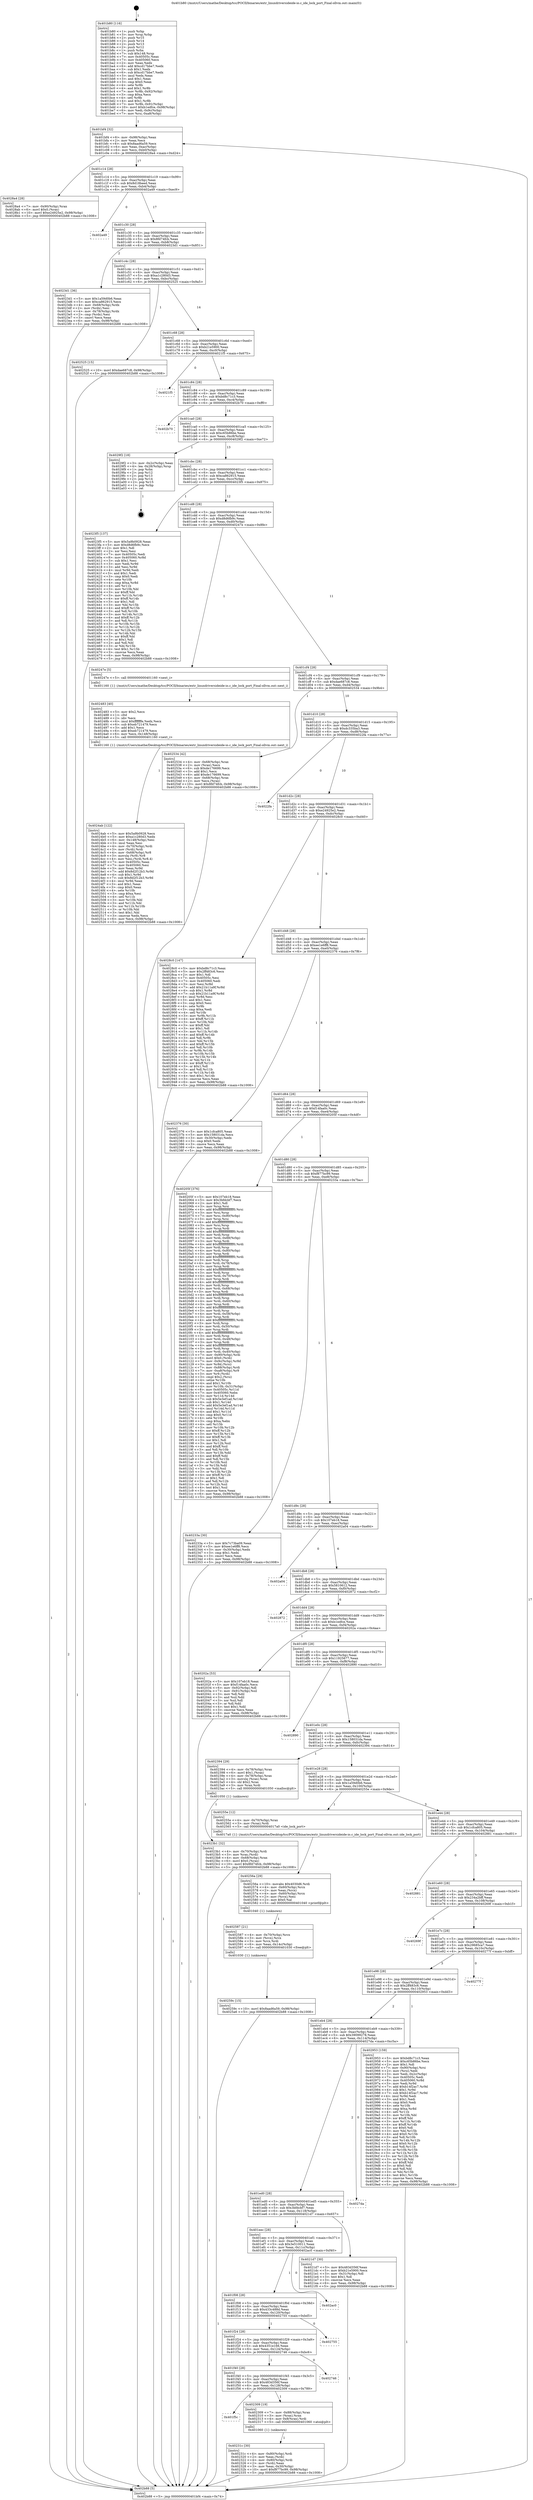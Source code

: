 digraph "0x401b80" {
  label = "0x401b80 (/mnt/c/Users/mathe/Desktop/tcc/POCII/binaries/extr_linuxdriversideide-io.c_ide_lock_port_Final-ollvm.out::main(0))"
  labelloc = "t"
  node[shape=record]

  Entry [label="",width=0.3,height=0.3,shape=circle,fillcolor=black,style=filled]
  "0x401bf4" [label="{
     0x401bf4 [32]\l
     | [instrs]\l
     &nbsp;&nbsp;0x401bf4 \<+6\>: mov -0x98(%rbp),%eax\l
     &nbsp;&nbsp;0x401bfa \<+2\>: mov %eax,%ecx\l
     &nbsp;&nbsp;0x401bfc \<+6\>: sub $0x8aad6a59,%ecx\l
     &nbsp;&nbsp;0x401c02 \<+6\>: mov %eax,-0xac(%rbp)\l
     &nbsp;&nbsp;0x401c08 \<+6\>: mov %ecx,-0xb0(%rbp)\l
     &nbsp;&nbsp;0x401c0e \<+6\>: je 00000000004028a4 \<main+0xd24\>\l
  }"]
  "0x4028a4" [label="{
     0x4028a4 [28]\l
     | [instrs]\l
     &nbsp;&nbsp;0x4028a4 \<+7\>: mov -0x90(%rbp),%rax\l
     &nbsp;&nbsp;0x4028ab \<+6\>: movl $0x0,(%rax)\l
     &nbsp;&nbsp;0x4028b1 \<+10\>: movl $0xe24925e2,-0x98(%rbp)\l
     &nbsp;&nbsp;0x4028bb \<+5\>: jmp 0000000000402b88 \<main+0x1008\>\l
  }"]
  "0x401c14" [label="{
     0x401c14 [28]\l
     | [instrs]\l
     &nbsp;&nbsp;0x401c14 \<+5\>: jmp 0000000000401c19 \<main+0x99\>\l
     &nbsp;&nbsp;0x401c19 \<+6\>: mov -0xac(%rbp),%eax\l
     &nbsp;&nbsp;0x401c1f \<+5\>: sub $0x8d18beed,%eax\l
     &nbsp;&nbsp;0x401c24 \<+6\>: mov %eax,-0xb4(%rbp)\l
     &nbsp;&nbsp;0x401c2a \<+6\>: je 0000000000402a49 \<main+0xec9\>\l
  }"]
  Exit [label="",width=0.3,height=0.3,shape=circle,fillcolor=black,style=filled,peripheries=2]
  "0x402a49" [label="{
     0x402a49\l
  }", style=dashed]
  "0x401c30" [label="{
     0x401c30 [28]\l
     | [instrs]\l
     &nbsp;&nbsp;0x401c30 \<+5\>: jmp 0000000000401c35 \<main+0xb5\>\l
     &nbsp;&nbsp;0x401c35 \<+6\>: mov -0xac(%rbp),%eax\l
     &nbsp;&nbsp;0x401c3b \<+5\>: sub $0x8fd74fcb,%eax\l
     &nbsp;&nbsp;0x401c40 \<+6\>: mov %eax,-0xb8(%rbp)\l
     &nbsp;&nbsp;0x401c46 \<+6\>: je 00000000004023d1 \<main+0x851\>\l
  }"]
  "0x40259c" [label="{
     0x40259c [15]\l
     | [instrs]\l
     &nbsp;&nbsp;0x40259c \<+10\>: movl $0x8aad6a59,-0x98(%rbp)\l
     &nbsp;&nbsp;0x4025a6 \<+5\>: jmp 0000000000402b88 \<main+0x1008\>\l
  }"]
  "0x4023d1" [label="{
     0x4023d1 [36]\l
     | [instrs]\l
     &nbsp;&nbsp;0x4023d1 \<+5\>: mov $0x1a59d0b6,%eax\l
     &nbsp;&nbsp;0x4023d6 \<+5\>: mov $0xca862915,%ecx\l
     &nbsp;&nbsp;0x4023db \<+4\>: mov -0x68(%rbp),%rdx\l
     &nbsp;&nbsp;0x4023df \<+2\>: mov (%rdx),%esi\l
     &nbsp;&nbsp;0x4023e1 \<+4\>: mov -0x78(%rbp),%rdx\l
     &nbsp;&nbsp;0x4023e5 \<+2\>: cmp (%rdx),%esi\l
     &nbsp;&nbsp;0x4023e7 \<+3\>: cmovl %ecx,%eax\l
     &nbsp;&nbsp;0x4023ea \<+6\>: mov %eax,-0x98(%rbp)\l
     &nbsp;&nbsp;0x4023f0 \<+5\>: jmp 0000000000402b88 \<main+0x1008\>\l
  }"]
  "0x401c4c" [label="{
     0x401c4c [28]\l
     | [instrs]\l
     &nbsp;&nbsp;0x401c4c \<+5\>: jmp 0000000000401c51 \<main+0xd1\>\l
     &nbsp;&nbsp;0x401c51 \<+6\>: mov -0xac(%rbp),%eax\l
     &nbsp;&nbsp;0x401c57 \<+5\>: sub $0xa1c280d3,%eax\l
     &nbsp;&nbsp;0x401c5c \<+6\>: mov %eax,-0xbc(%rbp)\l
     &nbsp;&nbsp;0x401c62 \<+6\>: je 0000000000402525 \<main+0x9a5\>\l
  }"]
  "0x402587" [label="{
     0x402587 [21]\l
     | [instrs]\l
     &nbsp;&nbsp;0x402587 \<+4\>: mov -0x70(%rbp),%rcx\l
     &nbsp;&nbsp;0x40258b \<+3\>: mov (%rcx),%rcx\l
     &nbsp;&nbsp;0x40258e \<+3\>: mov %rcx,%rdi\l
     &nbsp;&nbsp;0x402591 \<+6\>: mov %eax,-0x14c(%rbp)\l
     &nbsp;&nbsp;0x402597 \<+5\>: call 0000000000401030 \<free@plt\>\l
     | [calls]\l
     &nbsp;&nbsp;0x401030 \{1\} (unknown)\l
  }"]
  "0x402525" [label="{
     0x402525 [15]\l
     | [instrs]\l
     &nbsp;&nbsp;0x402525 \<+10\>: movl $0xdae687c8,-0x98(%rbp)\l
     &nbsp;&nbsp;0x40252f \<+5\>: jmp 0000000000402b88 \<main+0x1008\>\l
  }"]
  "0x401c68" [label="{
     0x401c68 [28]\l
     | [instrs]\l
     &nbsp;&nbsp;0x401c68 \<+5\>: jmp 0000000000401c6d \<main+0xed\>\l
     &nbsp;&nbsp;0x401c6d \<+6\>: mov -0xac(%rbp),%eax\l
     &nbsp;&nbsp;0x401c73 \<+5\>: sub $0xb21e5900,%eax\l
     &nbsp;&nbsp;0x401c78 \<+6\>: mov %eax,-0xc0(%rbp)\l
     &nbsp;&nbsp;0x401c7e \<+6\>: je 00000000004021f5 \<main+0x675\>\l
  }"]
  "0x40256a" [label="{
     0x40256a [29]\l
     | [instrs]\l
     &nbsp;&nbsp;0x40256a \<+10\>: movabs $0x4030d6,%rdi\l
     &nbsp;&nbsp;0x402574 \<+4\>: mov -0x60(%rbp),%rcx\l
     &nbsp;&nbsp;0x402578 \<+2\>: mov %eax,(%rcx)\l
     &nbsp;&nbsp;0x40257a \<+4\>: mov -0x60(%rbp),%rcx\l
     &nbsp;&nbsp;0x40257e \<+2\>: mov (%rcx),%esi\l
     &nbsp;&nbsp;0x402580 \<+2\>: mov $0x0,%al\l
     &nbsp;&nbsp;0x402582 \<+5\>: call 0000000000401040 \<printf@plt\>\l
     | [calls]\l
     &nbsp;&nbsp;0x401040 \{1\} (unknown)\l
  }"]
  "0x4021f5" [label="{
     0x4021f5\l
  }", style=dashed]
  "0x401c84" [label="{
     0x401c84 [28]\l
     | [instrs]\l
     &nbsp;&nbsp;0x401c84 \<+5\>: jmp 0000000000401c89 \<main+0x109\>\l
     &nbsp;&nbsp;0x401c89 \<+6\>: mov -0xac(%rbp),%eax\l
     &nbsp;&nbsp;0x401c8f \<+5\>: sub $0xbd8c71c3,%eax\l
     &nbsp;&nbsp;0x401c94 \<+6\>: mov %eax,-0xc4(%rbp)\l
     &nbsp;&nbsp;0x401c9a \<+6\>: je 0000000000402b70 \<main+0xff0\>\l
  }"]
  "0x4024ab" [label="{
     0x4024ab [122]\l
     | [instrs]\l
     &nbsp;&nbsp;0x4024ab \<+5\>: mov $0x5a9b0928,%ecx\l
     &nbsp;&nbsp;0x4024b0 \<+5\>: mov $0xa1c280d3,%edx\l
     &nbsp;&nbsp;0x4024b5 \<+6\>: mov -0x148(%rbp),%esi\l
     &nbsp;&nbsp;0x4024bb \<+3\>: imul %eax,%esi\l
     &nbsp;&nbsp;0x4024be \<+4\>: mov -0x70(%rbp),%rdi\l
     &nbsp;&nbsp;0x4024c2 \<+3\>: mov (%rdi),%rdi\l
     &nbsp;&nbsp;0x4024c5 \<+4\>: mov -0x68(%rbp),%r8\l
     &nbsp;&nbsp;0x4024c9 \<+3\>: movslq (%r8),%r8\l
     &nbsp;&nbsp;0x4024cc \<+4\>: mov %esi,(%rdi,%r8,4)\l
     &nbsp;&nbsp;0x4024d0 \<+7\>: mov 0x40505c,%eax\l
     &nbsp;&nbsp;0x4024d7 \<+7\>: mov 0x405060,%esi\l
     &nbsp;&nbsp;0x4024de \<+3\>: mov %eax,%r9d\l
     &nbsp;&nbsp;0x4024e1 \<+7\>: add $0x8d2f12b3,%r9d\l
     &nbsp;&nbsp;0x4024e8 \<+4\>: sub $0x1,%r9d\l
     &nbsp;&nbsp;0x4024ec \<+7\>: sub $0x8d2f12b3,%r9d\l
     &nbsp;&nbsp;0x4024f3 \<+4\>: imul %r9d,%eax\l
     &nbsp;&nbsp;0x4024f7 \<+3\>: and $0x1,%eax\l
     &nbsp;&nbsp;0x4024fa \<+3\>: cmp $0x0,%eax\l
     &nbsp;&nbsp;0x4024fd \<+4\>: sete %r10b\l
     &nbsp;&nbsp;0x402501 \<+3\>: cmp $0xa,%esi\l
     &nbsp;&nbsp;0x402504 \<+4\>: setl %r11b\l
     &nbsp;&nbsp;0x402508 \<+3\>: mov %r10b,%bl\l
     &nbsp;&nbsp;0x40250b \<+3\>: and %r11b,%bl\l
     &nbsp;&nbsp;0x40250e \<+3\>: xor %r11b,%r10b\l
     &nbsp;&nbsp;0x402511 \<+3\>: or %r10b,%bl\l
     &nbsp;&nbsp;0x402514 \<+3\>: test $0x1,%bl\l
     &nbsp;&nbsp;0x402517 \<+3\>: cmovne %edx,%ecx\l
     &nbsp;&nbsp;0x40251a \<+6\>: mov %ecx,-0x98(%rbp)\l
     &nbsp;&nbsp;0x402520 \<+5\>: jmp 0000000000402b88 \<main+0x1008\>\l
  }"]
  "0x402b70" [label="{
     0x402b70\l
  }", style=dashed]
  "0x401ca0" [label="{
     0x401ca0 [28]\l
     | [instrs]\l
     &nbsp;&nbsp;0x401ca0 \<+5\>: jmp 0000000000401ca5 \<main+0x125\>\l
     &nbsp;&nbsp;0x401ca5 \<+6\>: mov -0xac(%rbp),%eax\l
     &nbsp;&nbsp;0x401cab \<+5\>: sub $0xc65b86be,%eax\l
     &nbsp;&nbsp;0x401cb0 \<+6\>: mov %eax,-0xc8(%rbp)\l
     &nbsp;&nbsp;0x401cb6 \<+6\>: je 00000000004029f2 \<main+0xe72\>\l
  }"]
  "0x402483" [label="{
     0x402483 [40]\l
     | [instrs]\l
     &nbsp;&nbsp;0x402483 \<+5\>: mov $0x2,%ecx\l
     &nbsp;&nbsp;0x402488 \<+1\>: cltd\l
     &nbsp;&nbsp;0x402489 \<+2\>: idiv %ecx\l
     &nbsp;&nbsp;0x40248b \<+6\>: imul $0xfffffffe,%edx,%ecx\l
     &nbsp;&nbsp;0x402491 \<+6\>: sub $0xeb721479,%ecx\l
     &nbsp;&nbsp;0x402497 \<+3\>: add $0x1,%ecx\l
     &nbsp;&nbsp;0x40249a \<+6\>: add $0xeb721479,%ecx\l
     &nbsp;&nbsp;0x4024a0 \<+6\>: mov %ecx,-0x148(%rbp)\l
     &nbsp;&nbsp;0x4024a6 \<+5\>: call 0000000000401160 \<next_i\>\l
     | [calls]\l
     &nbsp;&nbsp;0x401160 \{1\} (/mnt/c/Users/mathe/Desktop/tcc/POCII/binaries/extr_linuxdriversideide-io.c_ide_lock_port_Final-ollvm.out::next_i)\l
  }"]
  "0x4029f2" [label="{
     0x4029f2 [18]\l
     | [instrs]\l
     &nbsp;&nbsp;0x4029f2 \<+3\>: mov -0x2c(%rbp),%eax\l
     &nbsp;&nbsp;0x4029f5 \<+4\>: lea -0x28(%rbp),%rsp\l
     &nbsp;&nbsp;0x4029f9 \<+1\>: pop %rbx\l
     &nbsp;&nbsp;0x4029fa \<+2\>: pop %r12\l
     &nbsp;&nbsp;0x4029fc \<+2\>: pop %r13\l
     &nbsp;&nbsp;0x4029fe \<+2\>: pop %r14\l
     &nbsp;&nbsp;0x402a00 \<+2\>: pop %r15\l
     &nbsp;&nbsp;0x402a02 \<+1\>: pop %rbp\l
     &nbsp;&nbsp;0x402a03 \<+1\>: ret\l
  }"]
  "0x401cbc" [label="{
     0x401cbc [28]\l
     | [instrs]\l
     &nbsp;&nbsp;0x401cbc \<+5\>: jmp 0000000000401cc1 \<main+0x141\>\l
     &nbsp;&nbsp;0x401cc1 \<+6\>: mov -0xac(%rbp),%eax\l
     &nbsp;&nbsp;0x401cc7 \<+5\>: sub $0xca862915,%eax\l
     &nbsp;&nbsp;0x401ccc \<+6\>: mov %eax,-0xcc(%rbp)\l
     &nbsp;&nbsp;0x401cd2 \<+6\>: je 00000000004023f5 \<main+0x875\>\l
  }"]
  "0x4023b1" [label="{
     0x4023b1 [32]\l
     | [instrs]\l
     &nbsp;&nbsp;0x4023b1 \<+4\>: mov -0x70(%rbp),%rdi\l
     &nbsp;&nbsp;0x4023b5 \<+3\>: mov %rax,(%rdi)\l
     &nbsp;&nbsp;0x4023b8 \<+4\>: mov -0x68(%rbp),%rax\l
     &nbsp;&nbsp;0x4023bc \<+6\>: movl $0x0,(%rax)\l
     &nbsp;&nbsp;0x4023c2 \<+10\>: movl $0x8fd74fcb,-0x98(%rbp)\l
     &nbsp;&nbsp;0x4023cc \<+5\>: jmp 0000000000402b88 \<main+0x1008\>\l
  }"]
  "0x4023f5" [label="{
     0x4023f5 [137]\l
     | [instrs]\l
     &nbsp;&nbsp;0x4023f5 \<+5\>: mov $0x5a9b0928,%eax\l
     &nbsp;&nbsp;0x4023fa \<+5\>: mov $0xd8d6fb9c,%ecx\l
     &nbsp;&nbsp;0x4023ff \<+2\>: mov $0x1,%dl\l
     &nbsp;&nbsp;0x402401 \<+2\>: xor %esi,%esi\l
     &nbsp;&nbsp;0x402403 \<+7\>: mov 0x40505c,%edi\l
     &nbsp;&nbsp;0x40240a \<+8\>: mov 0x405060,%r8d\l
     &nbsp;&nbsp;0x402412 \<+3\>: sub $0x1,%esi\l
     &nbsp;&nbsp;0x402415 \<+3\>: mov %edi,%r9d\l
     &nbsp;&nbsp;0x402418 \<+3\>: add %esi,%r9d\l
     &nbsp;&nbsp;0x40241b \<+4\>: imul %r9d,%edi\l
     &nbsp;&nbsp;0x40241f \<+3\>: and $0x1,%edi\l
     &nbsp;&nbsp;0x402422 \<+3\>: cmp $0x0,%edi\l
     &nbsp;&nbsp;0x402425 \<+4\>: sete %r10b\l
     &nbsp;&nbsp;0x402429 \<+4\>: cmp $0xa,%r8d\l
     &nbsp;&nbsp;0x40242d \<+4\>: setl %r11b\l
     &nbsp;&nbsp;0x402431 \<+3\>: mov %r10b,%bl\l
     &nbsp;&nbsp;0x402434 \<+3\>: xor $0xff,%bl\l
     &nbsp;&nbsp;0x402437 \<+3\>: mov %r11b,%r14b\l
     &nbsp;&nbsp;0x40243a \<+4\>: xor $0xff,%r14b\l
     &nbsp;&nbsp;0x40243e \<+3\>: xor $0x1,%dl\l
     &nbsp;&nbsp;0x402441 \<+3\>: mov %bl,%r15b\l
     &nbsp;&nbsp;0x402444 \<+4\>: and $0xff,%r15b\l
     &nbsp;&nbsp;0x402448 \<+3\>: and %dl,%r10b\l
     &nbsp;&nbsp;0x40244b \<+3\>: mov %r14b,%r12b\l
     &nbsp;&nbsp;0x40244e \<+4\>: and $0xff,%r12b\l
     &nbsp;&nbsp;0x402452 \<+3\>: and %dl,%r11b\l
     &nbsp;&nbsp;0x402455 \<+3\>: or %r10b,%r15b\l
     &nbsp;&nbsp;0x402458 \<+3\>: or %r11b,%r12b\l
     &nbsp;&nbsp;0x40245b \<+3\>: xor %r12b,%r15b\l
     &nbsp;&nbsp;0x40245e \<+3\>: or %r14b,%bl\l
     &nbsp;&nbsp;0x402461 \<+3\>: xor $0xff,%bl\l
     &nbsp;&nbsp;0x402464 \<+3\>: or $0x1,%dl\l
     &nbsp;&nbsp;0x402467 \<+2\>: and %dl,%bl\l
     &nbsp;&nbsp;0x402469 \<+3\>: or %bl,%r15b\l
     &nbsp;&nbsp;0x40246c \<+4\>: test $0x1,%r15b\l
     &nbsp;&nbsp;0x402470 \<+3\>: cmovne %ecx,%eax\l
     &nbsp;&nbsp;0x402473 \<+6\>: mov %eax,-0x98(%rbp)\l
     &nbsp;&nbsp;0x402479 \<+5\>: jmp 0000000000402b88 \<main+0x1008\>\l
  }"]
  "0x401cd8" [label="{
     0x401cd8 [28]\l
     | [instrs]\l
     &nbsp;&nbsp;0x401cd8 \<+5\>: jmp 0000000000401cdd \<main+0x15d\>\l
     &nbsp;&nbsp;0x401cdd \<+6\>: mov -0xac(%rbp),%eax\l
     &nbsp;&nbsp;0x401ce3 \<+5\>: sub $0xd8d6fb9c,%eax\l
     &nbsp;&nbsp;0x401ce8 \<+6\>: mov %eax,-0xd0(%rbp)\l
     &nbsp;&nbsp;0x401cee \<+6\>: je 000000000040247e \<main+0x8fe\>\l
  }"]
  "0x40231c" [label="{
     0x40231c [30]\l
     | [instrs]\l
     &nbsp;&nbsp;0x40231c \<+4\>: mov -0x80(%rbp),%rdi\l
     &nbsp;&nbsp;0x402320 \<+2\>: mov %eax,(%rdi)\l
     &nbsp;&nbsp;0x402322 \<+4\>: mov -0x80(%rbp),%rdi\l
     &nbsp;&nbsp;0x402326 \<+2\>: mov (%rdi),%eax\l
     &nbsp;&nbsp;0x402328 \<+3\>: mov %eax,-0x30(%rbp)\l
     &nbsp;&nbsp;0x40232b \<+10\>: movl $0xf877bc99,-0x98(%rbp)\l
     &nbsp;&nbsp;0x402335 \<+5\>: jmp 0000000000402b88 \<main+0x1008\>\l
  }"]
  "0x40247e" [label="{
     0x40247e [5]\l
     | [instrs]\l
     &nbsp;&nbsp;0x40247e \<+5\>: call 0000000000401160 \<next_i\>\l
     | [calls]\l
     &nbsp;&nbsp;0x401160 \{1\} (/mnt/c/Users/mathe/Desktop/tcc/POCII/binaries/extr_linuxdriversideide-io.c_ide_lock_port_Final-ollvm.out::next_i)\l
  }"]
  "0x401cf4" [label="{
     0x401cf4 [28]\l
     | [instrs]\l
     &nbsp;&nbsp;0x401cf4 \<+5\>: jmp 0000000000401cf9 \<main+0x179\>\l
     &nbsp;&nbsp;0x401cf9 \<+6\>: mov -0xac(%rbp),%eax\l
     &nbsp;&nbsp;0x401cff \<+5\>: sub $0xdae687c8,%eax\l
     &nbsp;&nbsp;0x401d04 \<+6\>: mov %eax,-0xd4(%rbp)\l
     &nbsp;&nbsp;0x401d0a \<+6\>: je 0000000000402534 \<main+0x9b4\>\l
  }"]
  "0x401f5c" [label="{
     0x401f5c\l
  }", style=dashed]
  "0x402534" [label="{
     0x402534 [42]\l
     | [instrs]\l
     &nbsp;&nbsp;0x402534 \<+4\>: mov -0x68(%rbp),%rax\l
     &nbsp;&nbsp;0x402538 \<+2\>: mov (%rax),%ecx\l
     &nbsp;&nbsp;0x40253a \<+6\>: sub $0xde176699,%ecx\l
     &nbsp;&nbsp;0x402540 \<+3\>: add $0x1,%ecx\l
     &nbsp;&nbsp;0x402543 \<+6\>: add $0xde176699,%ecx\l
     &nbsp;&nbsp;0x402549 \<+4\>: mov -0x68(%rbp),%rax\l
     &nbsp;&nbsp;0x40254d \<+2\>: mov %ecx,(%rax)\l
     &nbsp;&nbsp;0x40254f \<+10\>: movl $0x8fd74fcb,-0x98(%rbp)\l
     &nbsp;&nbsp;0x402559 \<+5\>: jmp 0000000000402b88 \<main+0x1008\>\l
  }"]
  "0x401d10" [label="{
     0x401d10 [28]\l
     | [instrs]\l
     &nbsp;&nbsp;0x401d10 \<+5\>: jmp 0000000000401d15 \<main+0x195\>\l
     &nbsp;&nbsp;0x401d15 \<+6\>: mov -0xac(%rbp),%eax\l
     &nbsp;&nbsp;0x401d1b \<+5\>: sub $0xdc335ba3,%eax\l
     &nbsp;&nbsp;0x401d20 \<+6\>: mov %eax,-0xd8(%rbp)\l
     &nbsp;&nbsp;0x401d26 \<+6\>: je 00000000004022fa \<main+0x77a\>\l
  }"]
  "0x402309" [label="{
     0x402309 [19]\l
     | [instrs]\l
     &nbsp;&nbsp;0x402309 \<+7\>: mov -0x88(%rbp),%rax\l
     &nbsp;&nbsp;0x402310 \<+3\>: mov (%rax),%rax\l
     &nbsp;&nbsp;0x402313 \<+4\>: mov 0x8(%rax),%rdi\l
     &nbsp;&nbsp;0x402317 \<+5\>: call 0000000000401060 \<atoi@plt\>\l
     | [calls]\l
     &nbsp;&nbsp;0x401060 \{1\} (unknown)\l
  }"]
  "0x4022fa" [label="{
     0x4022fa\l
  }", style=dashed]
  "0x401d2c" [label="{
     0x401d2c [28]\l
     | [instrs]\l
     &nbsp;&nbsp;0x401d2c \<+5\>: jmp 0000000000401d31 \<main+0x1b1\>\l
     &nbsp;&nbsp;0x401d31 \<+6\>: mov -0xac(%rbp),%eax\l
     &nbsp;&nbsp;0x401d37 \<+5\>: sub $0xe24925e2,%eax\l
     &nbsp;&nbsp;0x401d3c \<+6\>: mov %eax,-0xdc(%rbp)\l
     &nbsp;&nbsp;0x401d42 \<+6\>: je 00000000004028c0 \<main+0xd40\>\l
  }"]
  "0x401f40" [label="{
     0x401f40 [28]\l
     | [instrs]\l
     &nbsp;&nbsp;0x401f40 \<+5\>: jmp 0000000000401f45 \<main+0x3c5\>\l
     &nbsp;&nbsp;0x401f45 \<+6\>: mov -0xac(%rbp),%eax\l
     &nbsp;&nbsp;0x401f4b \<+5\>: sub $0x483d356f,%eax\l
     &nbsp;&nbsp;0x401f50 \<+6\>: mov %eax,-0x128(%rbp)\l
     &nbsp;&nbsp;0x401f56 \<+6\>: je 0000000000402309 \<main+0x789\>\l
  }"]
  "0x4028c0" [label="{
     0x4028c0 [147]\l
     | [instrs]\l
     &nbsp;&nbsp;0x4028c0 \<+5\>: mov $0xbd8c71c3,%eax\l
     &nbsp;&nbsp;0x4028c5 \<+5\>: mov $0x2ff483c6,%ecx\l
     &nbsp;&nbsp;0x4028ca \<+2\>: mov $0x1,%dl\l
     &nbsp;&nbsp;0x4028cc \<+7\>: mov 0x40505c,%esi\l
     &nbsp;&nbsp;0x4028d3 \<+7\>: mov 0x405060,%edi\l
     &nbsp;&nbsp;0x4028da \<+3\>: mov %esi,%r8d\l
     &nbsp;&nbsp;0x4028dd \<+7\>: add $0x21b11a9f,%r8d\l
     &nbsp;&nbsp;0x4028e4 \<+4\>: sub $0x1,%r8d\l
     &nbsp;&nbsp;0x4028e8 \<+7\>: sub $0x21b11a9f,%r8d\l
     &nbsp;&nbsp;0x4028ef \<+4\>: imul %r8d,%esi\l
     &nbsp;&nbsp;0x4028f3 \<+3\>: and $0x1,%esi\l
     &nbsp;&nbsp;0x4028f6 \<+3\>: cmp $0x0,%esi\l
     &nbsp;&nbsp;0x4028f9 \<+4\>: sete %r9b\l
     &nbsp;&nbsp;0x4028fd \<+3\>: cmp $0xa,%edi\l
     &nbsp;&nbsp;0x402900 \<+4\>: setl %r10b\l
     &nbsp;&nbsp;0x402904 \<+3\>: mov %r9b,%r11b\l
     &nbsp;&nbsp;0x402907 \<+4\>: xor $0xff,%r11b\l
     &nbsp;&nbsp;0x40290b \<+3\>: mov %r10b,%bl\l
     &nbsp;&nbsp;0x40290e \<+3\>: xor $0xff,%bl\l
     &nbsp;&nbsp;0x402911 \<+3\>: xor $0x1,%dl\l
     &nbsp;&nbsp;0x402914 \<+3\>: mov %r11b,%r14b\l
     &nbsp;&nbsp;0x402917 \<+4\>: and $0xff,%r14b\l
     &nbsp;&nbsp;0x40291b \<+3\>: and %dl,%r9b\l
     &nbsp;&nbsp;0x40291e \<+3\>: mov %bl,%r15b\l
     &nbsp;&nbsp;0x402921 \<+4\>: and $0xff,%r15b\l
     &nbsp;&nbsp;0x402925 \<+3\>: and %dl,%r10b\l
     &nbsp;&nbsp;0x402928 \<+3\>: or %r9b,%r14b\l
     &nbsp;&nbsp;0x40292b \<+3\>: or %r10b,%r15b\l
     &nbsp;&nbsp;0x40292e \<+3\>: xor %r15b,%r14b\l
     &nbsp;&nbsp;0x402931 \<+3\>: or %bl,%r11b\l
     &nbsp;&nbsp;0x402934 \<+4\>: xor $0xff,%r11b\l
     &nbsp;&nbsp;0x402938 \<+3\>: or $0x1,%dl\l
     &nbsp;&nbsp;0x40293b \<+3\>: and %dl,%r11b\l
     &nbsp;&nbsp;0x40293e \<+3\>: or %r11b,%r14b\l
     &nbsp;&nbsp;0x402941 \<+4\>: test $0x1,%r14b\l
     &nbsp;&nbsp;0x402945 \<+3\>: cmovne %ecx,%eax\l
     &nbsp;&nbsp;0x402948 \<+6\>: mov %eax,-0x98(%rbp)\l
     &nbsp;&nbsp;0x40294e \<+5\>: jmp 0000000000402b88 \<main+0x1008\>\l
  }"]
  "0x401d48" [label="{
     0x401d48 [28]\l
     | [instrs]\l
     &nbsp;&nbsp;0x401d48 \<+5\>: jmp 0000000000401d4d \<main+0x1cd\>\l
     &nbsp;&nbsp;0x401d4d \<+6\>: mov -0xac(%rbp),%eax\l
     &nbsp;&nbsp;0x401d53 \<+5\>: sub $0xee1e6ff8,%eax\l
     &nbsp;&nbsp;0x401d58 \<+6\>: mov %eax,-0xe0(%rbp)\l
     &nbsp;&nbsp;0x401d5e \<+6\>: je 0000000000402376 \<main+0x7f6\>\l
  }"]
  "0x402746" [label="{
     0x402746\l
  }", style=dashed]
  "0x402376" [label="{
     0x402376 [30]\l
     | [instrs]\l
     &nbsp;&nbsp;0x402376 \<+5\>: mov $0x1cfca805,%eax\l
     &nbsp;&nbsp;0x40237b \<+5\>: mov $0x158031da,%ecx\l
     &nbsp;&nbsp;0x402380 \<+3\>: mov -0x30(%rbp),%edx\l
     &nbsp;&nbsp;0x402383 \<+3\>: cmp $0x0,%edx\l
     &nbsp;&nbsp;0x402386 \<+3\>: cmove %ecx,%eax\l
     &nbsp;&nbsp;0x402389 \<+6\>: mov %eax,-0x98(%rbp)\l
     &nbsp;&nbsp;0x40238f \<+5\>: jmp 0000000000402b88 \<main+0x1008\>\l
  }"]
  "0x401d64" [label="{
     0x401d64 [28]\l
     | [instrs]\l
     &nbsp;&nbsp;0x401d64 \<+5\>: jmp 0000000000401d69 \<main+0x1e9\>\l
     &nbsp;&nbsp;0x401d69 \<+6\>: mov -0xac(%rbp),%eax\l
     &nbsp;&nbsp;0x401d6f \<+5\>: sub $0xf14faa0c,%eax\l
     &nbsp;&nbsp;0x401d74 \<+6\>: mov %eax,-0xe4(%rbp)\l
     &nbsp;&nbsp;0x401d7a \<+6\>: je 000000000040205f \<main+0x4df\>\l
  }"]
  "0x401f24" [label="{
     0x401f24 [28]\l
     | [instrs]\l
     &nbsp;&nbsp;0x401f24 \<+5\>: jmp 0000000000401f29 \<main+0x3a9\>\l
     &nbsp;&nbsp;0x401f29 \<+6\>: mov -0xac(%rbp),%eax\l
     &nbsp;&nbsp;0x401f2f \<+5\>: sub $0x4351e166,%eax\l
     &nbsp;&nbsp;0x401f34 \<+6\>: mov %eax,-0x124(%rbp)\l
     &nbsp;&nbsp;0x401f3a \<+6\>: je 0000000000402746 \<main+0xbc6\>\l
  }"]
  "0x40205f" [label="{
     0x40205f [376]\l
     | [instrs]\l
     &nbsp;&nbsp;0x40205f \<+5\>: mov $0x107eb18,%eax\l
     &nbsp;&nbsp;0x402064 \<+5\>: mov $0x3bfdcbf7,%ecx\l
     &nbsp;&nbsp;0x402069 \<+2\>: mov $0x1,%dl\l
     &nbsp;&nbsp;0x40206b \<+3\>: mov %rsp,%rsi\l
     &nbsp;&nbsp;0x40206e \<+4\>: add $0xfffffffffffffff0,%rsi\l
     &nbsp;&nbsp;0x402072 \<+3\>: mov %rsi,%rsp\l
     &nbsp;&nbsp;0x402075 \<+7\>: mov %rsi,-0x90(%rbp)\l
     &nbsp;&nbsp;0x40207c \<+3\>: mov %rsp,%rsi\l
     &nbsp;&nbsp;0x40207f \<+4\>: add $0xfffffffffffffff0,%rsi\l
     &nbsp;&nbsp;0x402083 \<+3\>: mov %rsi,%rsp\l
     &nbsp;&nbsp;0x402086 \<+3\>: mov %rsp,%rdi\l
     &nbsp;&nbsp;0x402089 \<+4\>: add $0xfffffffffffffff0,%rdi\l
     &nbsp;&nbsp;0x40208d \<+3\>: mov %rdi,%rsp\l
     &nbsp;&nbsp;0x402090 \<+7\>: mov %rdi,-0x88(%rbp)\l
     &nbsp;&nbsp;0x402097 \<+3\>: mov %rsp,%rdi\l
     &nbsp;&nbsp;0x40209a \<+4\>: add $0xfffffffffffffff0,%rdi\l
     &nbsp;&nbsp;0x40209e \<+3\>: mov %rdi,%rsp\l
     &nbsp;&nbsp;0x4020a1 \<+4\>: mov %rdi,-0x80(%rbp)\l
     &nbsp;&nbsp;0x4020a5 \<+3\>: mov %rsp,%rdi\l
     &nbsp;&nbsp;0x4020a8 \<+4\>: add $0xfffffffffffffff0,%rdi\l
     &nbsp;&nbsp;0x4020ac \<+3\>: mov %rdi,%rsp\l
     &nbsp;&nbsp;0x4020af \<+4\>: mov %rdi,-0x78(%rbp)\l
     &nbsp;&nbsp;0x4020b3 \<+3\>: mov %rsp,%rdi\l
     &nbsp;&nbsp;0x4020b6 \<+4\>: add $0xfffffffffffffff0,%rdi\l
     &nbsp;&nbsp;0x4020ba \<+3\>: mov %rdi,%rsp\l
     &nbsp;&nbsp;0x4020bd \<+4\>: mov %rdi,-0x70(%rbp)\l
     &nbsp;&nbsp;0x4020c1 \<+3\>: mov %rsp,%rdi\l
     &nbsp;&nbsp;0x4020c4 \<+4\>: add $0xfffffffffffffff0,%rdi\l
     &nbsp;&nbsp;0x4020c8 \<+3\>: mov %rdi,%rsp\l
     &nbsp;&nbsp;0x4020cb \<+4\>: mov %rdi,-0x68(%rbp)\l
     &nbsp;&nbsp;0x4020cf \<+3\>: mov %rsp,%rdi\l
     &nbsp;&nbsp;0x4020d2 \<+4\>: add $0xfffffffffffffff0,%rdi\l
     &nbsp;&nbsp;0x4020d6 \<+3\>: mov %rdi,%rsp\l
     &nbsp;&nbsp;0x4020d9 \<+4\>: mov %rdi,-0x60(%rbp)\l
     &nbsp;&nbsp;0x4020dd \<+3\>: mov %rsp,%rdi\l
     &nbsp;&nbsp;0x4020e0 \<+4\>: add $0xfffffffffffffff0,%rdi\l
     &nbsp;&nbsp;0x4020e4 \<+3\>: mov %rdi,%rsp\l
     &nbsp;&nbsp;0x4020e7 \<+4\>: mov %rdi,-0x58(%rbp)\l
     &nbsp;&nbsp;0x4020eb \<+3\>: mov %rsp,%rdi\l
     &nbsp;&nbsp;0x4020ee \<+4\>: add $0xfffffffffffffff0,%rdi\l
     &nbsp;&nbsp;0x4020f2 \<+3\>: mov %rdi,%rsp\l
     &nbsp;&nbsp;0x4020f5 \<+4\>: mov %rdi,-0x50(%rbp)\l
     &nbsp;&nbsp;0x4020f9 \<+3\>: mov %rsp,%rdi\l
     &nbsp;&nbsp;0x4020fc \<+4\>: add $0xfffffffffffffff0,%rdi\l
     &nbsp;&nbsp;0x402100 \<+3\>: mov %rdi,%rsp\l
     &nbsp;&nbsp;0x402103 \<+4\>: mov %rdi,-0x48(%rbp)\l
     &nbsp;&nbsp;0x402107 \<+3\>: mov %rsp,%rdi\l
     &nbsp;&nbsp;0x40210a \<+4\>: add $0xfffffffffffffff0,%rdi\l
     &nbsp;&nbsp;0x40210e \<+3\>: mov %rdi,%rsp\l
     &nbsp;&nbsp;0x402111 \<+4\>: mov %rdi,-0x40(%rbp)\l
     &nbsp;&nbsp;0x402115 \<+7\>: mov -0x90(%rbp),%rdi\l
     &nbsp;&nbsp;0x40211c \<+6\>: movl $0x0,(%rdi)\l
     &nbsp;&nbsp;0x402122 \<+7\>: mov -0x9c(%rbp),%r8d\l
     &nbsp;&nbsp;0x402129 \<+3\>: mov %r8d,(%rsi)\l
     &nbsp;&nbsp;0x40212c \<+7\>: mov -0x88(%rbp),%rdi\l
     &nbsp;&nbsp;0x402133 \<+7\>: mov -0xa8(%rbp),%r9\l
     &nbsp;&nbsp;0x40213a \<+3\>: mov %r9,(%rdi)\l
     &nbsp;&nbsp;0x40213d \<+3\>: cmpl $0x2,(%rsi)\l
     &nbsp;&nbsp;0x402140 \<+4\>: setne %r10b\l
     &nbsp;&nbsp;0x402144 \<+4\>: and $0x1,%r10b\l
     &nbsp;&nbsp;0x402148 \<+4\>: mov %r10b,-0x31(%rbp)\l
     &nbsp;&nbsp;0x40214c \<+8\>: mov 0x40505c,%r11d\l
     &nbsp;&nbsp;0x402154 \<+7\>: mov 0x405060,%ebx\l
     &nbsp;&nbsp;0x40215b \<+3\>: mov %r11d,%r14d\l
     &nbsp;&nbsp;0x40215e \<+7\>: sub $0x5e3ef1ad,%r14d\l
     &nbsp;&nbsp;0x402165 \<+4\>: sub $0x1,%r14d\l
     &nbsp;&nbsp;0x402169 \<+7\>: add $0x5e3ef1ad,%r14d\l
     &nbsp;&nbsp;0x402170 \<+4\>: imul %r14d,%r11d\l
     &nbsp;&nbsp;0x402174 \<+4\>: and $0x1,%r11d\l
     &nbsp;&nbsp;0x402178 \<+4\>: cmp $0x0,%r11d\l
     &nbsp;&nbsp;0x40217c \<+4\>: sete %r10b\l
     &nbsp;&nbsp;0x402180 \<+3\>: cmp $0xa,%ebx\l
     &nbsp;&nbsp;0x402183 \<+4\>: setl %r15b\l
     &nbsp;&nbsp;0x402187 \<+3\>: mov %r10b,%r12b\l
     &nbsp;&nbsp;0x40218a \<+4\>: xor $0xff,%r12b\l
     &nbsp;&nbsp;0x40218e \<+3\>: mov %r15b,%r13b\l
     &nbsp;&nbsp;0x402191 \<+4\>: xor $0xff,%r13b\l
     &nbsp;&nbsp;0x402195 \<+3\>: xor $0x1,%dl\l
     &nbsp;&nbsp;0x402198 \<+3\>: mov %r12b,%sil\l
     &nbsp;&nbsp;0x40219b \<+4\>: and $0xff,%sil\l
     &nbsp;&nbsp;0x40219f \<+3\>: and %dl,%r10b\l
     &nbsp;&nbsp;0x4021a2 \<+3\>: mov %r13b,%dil\l
     &nbsp;&nbsp;0x4021a5 \<+4\>: and $0xff,%dil\l
     &nbsp;&nbsp;0x4021a9 \<+3\>: and %dl,%r15b\l
     &nbsp;&nbsp;0x4021ac \<+3\>: or %r10b,%sil\l
     &nbsp;&nbsp;0x4021af \<+3\>: or %r15b,%dil\l
     &nbsp;&nbsp;0x4021b2 \<+3\>: xor %dil,%sil\l
     &nbsp;&nbsp;0x4021b5 \<+3\>: or %r13b,%r12b\l
     &nbsp;&nbsp;0x4021b8 \<+4\>: xor $0xff,%r12b\l
     &nbsp;&nbsp;0x4021bc \<+3\>: or $0x1,%dl\l
     &nbsp;&nbsp;0x4021bf \<+3\>: and %dl,%r12b\l
     &nbsp;&nbsp;0x4021c2 \<+3\>: or %r12b,%sil\l
     &nbsp;&nbsp;0x4021c5 \<+4\>: test $0x1,%sil\l
     &nbsp;&nbsp;0x4021c9 \<+3\>: cmovne %ecx,%eax\l
     &nbsp;&nbsp;0x4021cc \<+6\>: mov %eax,-0x98(%rbp)\l
     &nbsp;&nbsp;0x4021d2 \<+5\>: jmp 0000000000402b88 \<main+0x1008\>\l
  }"]
  "0x401d80" [label="{
     0x401d80 [28]\l
     | [instrs]\l
     &nbsp;&nbsp;0x401d80 \<+5\>: jmp 0000000000401d85 \<main+0x205\>\l
     &nbsp;&nbsp;0x401d85 \<+6\>: mov -0xac(%rbp),%eax\l
     &nbsp;&nbsp;0x401d8b \<+5\>: sub $0xf877bc99,%eax\l
     &nbsp;&nbsp;0x401d90 \<+6\>: mov %eax,-0xe8(%rbp)\l
     &nbsp;&nbsp;0x401d96 \<+6\>: je 000000000040233a \<main+0x7ba\>\l
  }"]
  "0x402755" [label="{
     0x402755\l
  }", style=dashed]
  "0x40233a" [label="{
     0x40233a [30]\l
     | [instrs]\l
     &nbsp;&nbsp;0x40233a \<+5\>: mov $0x7c73ba09,%eax\l
     &nbsp;&nbsp;0x40233f \<+5\>: mov $0xee1e6ff8,%ecx\l
     &nbsp;&nbsp;0x402344 \<+3\>: mov -0x30(%rbp),%edx\l
     &nbsp;&nbsp;0x402347 \<+3\>: cmp $0x1,%edx\l
     &nbsp;&nbsp;0x40234a \<+3\>: cmovl %ecx,%eax\l
     &nbsp;&nbsp;0x40234d \<+6\>: mov %eax,-0x98(%rbp)\l
     &nbsp;&nbsp;0x402353 \<+5\>: jmp 0000000000402b88 \<main+0x1008\>\l
  }"]
  "0x401d9c" [label="{
     0x401d9c [28]\l
     | [instrs]\l
     &nbsp;&nbsp;0x401d9c \<+5\>: jmp 0000000000401da1 \<main+0x221\>\l
     &nbsp;&nbsp;0x401da1 \<+6\>: mov -0xac(%rbp),%eax\l
     &nbsp;&nbsp;0x401da7 \<+5\>: sub $0x107eb18,%eax\l
     &nbsp;&nbsp;0x401dac \<+6\>: mov %eax,-0xec(%rbp)\l
     &nbsp;&nbsp;0x401db2 \<+6\>: je 0000000000402a04 \<main+0xe84\>\l
  }"]
  "0x401f08" [label="{
     0x401f08 [28]\l
     | [instrs]\l
     &nbsp;&nbsp;0x401f08 \<+5\>: jmp 0000000000401f0d \<main+0x38d\>\l
     &nbsp;&nbsp;0x401f0d \<+6\>: mov -0xac(%rbp),%eax\l
     &nbsp;&nbsp;0x401f13 \<+5\>: sub $0x433c488d,%eax\l
     &nbsp;&nbsp;0x401f18 \<+6\>: mov %eax,-0x120(%rbp)\l
     &nbsp;&nbsp;0x401f1e \<+6\>: je 0000000000402755 \<main+0xbd5\>\l
  }"]
  "0x402a04" [label="{
     0x402a04\l
  }", style=dashed]
  "0x401db8" [label="{
     0x401db8 [28]\l
     | [instrs]\l
     &nbsp;&nbsp;0x401db8 \<+5\>: jmp 0000000000401dbd \<main+0x23d\>\l
     &nbsp;&nbsp;0x401dbd \<+6\>: mov -0xac(%rbp),%eax\l
     &nbsp;&nbsp;0x401dc3 \<+5\>: sub $0x5810612,%eax\l
     &nbsp;&nbsp;0x401dc8 \<+6\>: mov %eax,-0xf0(%rbp)\l
     &nbsp;&nbsp;0x401dce \<+6\>: je 0000000000402872 \<main+0xcf2\>\l
  }"]
  "0x402ac0" [label="{
     0x402ac0\l
  }", style=dashed]
  "0x402872" [label="{
     0x402872\l
  }", style=dashed]
  "0x401dd4" [label="{
     0x401dd4 [28]\l
     | [instrs]\l
     &nbsp;&nbsp;0x401dd4 \<+5\>: jmp 0000000000401dd9 \<main+0x259\>\l
     &nbsp;&nbsp;0x401dd9 \<+6\>: mov -0xac(%rbp),%eax\l
     &nbsp;&nbsp;0x401ddf \<+5\>: sub $0xb1edfce,%eax\l
     &nbsp;&nbsp;0x401de4 \<+6\>: mov %eax,-0xf4(%rbp)\l
     &nbsp;&nbsp;0x401dea \<+6\>: je 000000000040202a \<main+0x4aa\>\l
  }"]
  "0x401eec" [label="{
     0x401eec [28]\l
     | [instrs]\l
     &nbsp;&nbsp;0x401eec \<+5\>: jmp 0000000000401ef1 \<main+0x371\>\l
     &nbsp;&nbsp;0x401ef1 \<+6\>: mov -0xac(%rbp),%eax\l
     &nbsp;&nbsp;0x401ef7 \<+5\>: sub $0x3e510011,%eax\l
     &nbsp;&nbsp;0x401efc \<+6\>: mov %eax,-0x11c(%rbp)\l
     &nbsp;&nbsp;0x401f02 \<+6\>: je 0000000000402ac0 \<main+0xf40\>\l
  }"]
  "0x40202a" [label="{
     0x40202a [53]\l
     | [instrs]\l
     &nbsp;&nbsp;0x40202a \<+5\>: mov $0x107eb18,%eax\l
     &nbsp;&nbsp;0x40202f \<+5\>: mov $0xf14faa0c,%ecx\l
     &nbsp;&nbsp;0x402034 \<+6\>: mov -0x92(%rbp),%dl\l
     &nbsp;&nbsp;0x40203a \<+7\>: mov -0x91(%rbp),%sil\l
     &nbsp;&nbsp;0x402041 \<+3\>: mov %dl,%dil\l
     &nbsp;&nbsp;0x402044 \<+3\>: and %sil,%dil\l
     &nbsp;&nbsp;0x402047 \<+3\>: xor %sil,%dl\l
     &nbsp;&nbsp;0x40204a \<+3\>: or %dl,%dil\l
     &nbsp;&nbsp;0x40204d \<+4\>: test $0x1,%dil\l
     &nbsp;&nbsp;0x402051 \<+3\>: cmovne %ecx,%eax\l
     &nbsp;&nbsp;0x402054 \<+6\>: mov %eax,-0x98(%rbp)\l
     &nbsp;&nbsp;0x40205a \<+5\>: jmp 0000000000402b88 \<main+0x1008\>\l
  }"]
  "0x401df0" [label="{
     0x401df0 [28]\l
     | [instrs]\l
     &nbsp;&nbsp;0x401df0 \<+5\>: jmp 0000000000401df5 \<main+0x275\>\l
     &nbsp;&nbsp;0x401df5 \<+6\>: mov -0xac(%rbp),%eax\l
     &nbsp;&nbsp;0x401dfb \<+5\>: sub $0x11925677,%eax\l
     &nbsp;&nbsp;0x401e00 \<+6\>: mov %eax,-0xf8(%rbp)\l
     &nbsp;&nbsp;0x401e06 \<+6\>: je 0000000000402890 \<main+0xd10\>\l
  }"]
  "0x402b88" [label="{
     0x402b88 [5]\l
     | [instrs]\l
     &nbsp;&nbsp;0x402b88 \<+5\>: jmp 0000000000401bf4 \<main+0x74\>\l
  }"]
  "0x401b80" [label="{
     0x401b80 [116]\l
     | [instrs]\l
     &nbsp;&nbsp;0x401b80 \<+1\>: push %rbp\l
     &nbsp;&nbsp;0x401b81 \<+3\>: mov %rsp,%rbp\l
     &nbsp;&nbsp;0x401b84 \<+2\>: push %r15\l
     &nbsp;&nbsp;0x401b86 \<+2\>: push %r14\l
     &nbsp;&nbsp;0x401b88 \<+2\>: push %r13\l
     &nbsp;&nbsp;0x401b8a \<+2\>: push %r12\l
     &nbsp;&nbsp;0x401b8c \<+1\>: push %rbx\l
     &nbsp;&nbsp;0x401b8d \<+7\>: sub $0x148,%rsp\l
     &nbsp;&nbsp;0x401b94 \<+7\>: mov 0x40505c,%eax\l
     &nbsp;&nbsp;0x401b9b \<+7\>: mov 0x405060,%ecx\l
     &nbsp;&nbsp;0x401ba2 \<+2\>: mov %eax,%edx\l
     &nbsp;&nbsp;0x401ba4 \<+6\>: add $0xcd17bbe7,%edx\l
     &nbsp;&nbsp;0x401baa \<+3\>: sub $0x1,%edx\l
     &nbsp;&nbsp;0x401bad \<+6\>: sub $0xcd17bbe7,%edx\l
     &nbsp;&nbsp;0x401bb3 \<+3\>: imul %edx,%eax\l
     &nbsp;&nbsp;0x401bb6 \<+3\>: and $0x1,%eax\l
     &nbsp;&nbsp;0x401bb9 \<+3\>: cmp $0x0,%eax\l
     &nbsp;&nbsp;0x401bbc \<+4\>: sete %r8b\l
     &nbsp;&nbsp;0x401bc0 \<+4\>: and $0x1,%r8b\l
     &nbsp;&nbsp;0x401bc4 \<+7\>: mov %r8b,-0x92(%rbp)\l
     &nbsp;&nbsp;0x401bcb \<+3\>: cmp $0xa,%ecx\l
     &nbsp;&nbsp;0x401bce \<+4\>: setl %r8b\l
     &nbsp;&nbsp;0x401bd2 \<+4\>: and $0x1,%r8b\l
     &nbsp;&nbsp;0x401bd6 \<+7\>: mov %r8b,-0x91(%rbp)\l
     &nbsp;&nbsp;0x401bdd \<+10\>: movl $0xb1edfce,-0x98(%rbp)\l
     &nbsp;&nbsp;0x401be7 \<+6\>: mov %edi,-0x9c(%rbp)\l
     &nbsp;&nbsp;0x401bed \<+7\>: mov %rsi,-0xa8(%rbp)\l
  }"]
  "0x4021d7" [label="{
     0x4021d7 [30]\l
     | [instrs]\l
     &nbsp;&nbsp;0x4021d7 \<+5\>: mov $0x483d356f,%eax\l
     &nbsp;&nbsp;0x4021dc \<+5\>: mov $0xb21e5900,%ecx\l
     &nbsp;&nbsp;0x4021e1 \<+3\>: mov -0x31(%rbp),%dl\l
     &nbsp;&nbsp;0x4021e4 \<+3\>: test $0x1,%dl\l
     &nbsp;&nbsp;0x4021e7 \<+3\>: cmovne %ecx,%eax\l
     &nbsp;&nbsp;0x4021ea \<+6\>: mov %eax,-0x98(%rbp)\l
     &nbsp;&nbsp;0x4021f0 \<+5\>: jmp 0000000000402b88 \<main+0x1008\>\l
  }"]
  "0x401ed0" [label="{
     0x401ed0 [28]\l
     | [instrs]\l
     &nbsp;&nbsp;0x401ed0 \<+5\>: jmp 0000000000401ed5 \<main+0x355\>\l
     &nbsp;&nbsp;0x401ed5 \<+6\>: mov -0xac(%rbp),%eax\l
     &nbsp;&nbsp;0x401edb \<+5\>: sub $0x3bfdcbf7,%eax\l
     &nbsp;&nbsp;0x401ee0 \<+6\>: mov %eax,-0x118(%rbp)\l
     &nbsp;&nbsp;0x401ee6 \<+6\>: je 00000000004021d7 \<main+0x657\>\l
  }"]
  "0x402890" [label="{
     0x402890\l
  }", style=dashed]
  "0x401e0c" [label="{
     0x401e0c [28]\l
     | [instrs]\l
     &nbsp;&nbsp;0x401e0c \<+5\>: jmp 0000000000401e11 \<main+0x291\>\l
     &nbsp;&nbsp;0x401e11 \<+6\>: mov -0xac(%rbp),%eax\l
     &nbsp;&nbsp;0x401e17 \<+5\>: sub $0x158031da,%eax\l
     &nbsp;&nbsp;0x401e1c \<+6\>: mov %eax,-0xfc(%rbp)\l
     &nbsp;&nbsp;0x401e22 \<+6\>: je 0000000000402394 \<main+0x814\>\l
  }"]
  "0x4027da" [label="{
     0x4027da\l
  }", style=dashed]
  "0x402394" [label="{
     0x402394 [29]\l
     | [instrs]\l
     &nbsp;&nbsp;0x402394 \<+4\>: mov -0x78(%rbp),%rax\l
     &nbsp;&nbsp;0x402398 \<+6\>: movl $0x1,(%rax)\l
     &nbsp;&nbsp;0x40239e \<+4\>: mov -0x78(%rbp),%rax\l
     &nbsp;&nbsp;0x4023a2 \<+3\>: movslq (%rax),%rax\l
     &nbsp;&nbsp;0x4023a5 \<+4\>: shl $0x2,%rax\l
     &nbsp;&nbsp;0x4023a9 \<+3\>: mov %rax,%rdi\l
     &nbsp;&nbsp;0x4023ac \<+5\>: call 0000000000401050 \<malloc@plt\>\l
     | [calls]\l
     &nbsp;&nbsp;0x401050 \{1\} (unknown)\l
  }"]
  "0x401e28" [label="{
     0x401e28 [28]\l
     | [instrs]\l
     &nbsp;&nbsp;0x401e28 \<+5\>: jmp 0000000000401e2d \<main+0x2ad\>\l
     &nbsp;&nbsp;0x401e2d \<+6\>: mov -0xac(%rbp),%eax\l
     &nbsp;&nbsp;0x401e33 \<+5\>: sub $0x1a59d0b6,%eax\l
     &nbsp;&nbsp;0x401e38 \<+6\>: mov %eax,-0x100(%rbp)\l
     &nbsp;&nbsp;0x401e3e \<+6\>: je 000000000040255e \<main+0x9de\>\l
  }"]
  "0x401eb4" [label="{
     0x401eb4 [28]\l
     | [instrs]\l
     &nbsp;&nbsp;0x401eb4 \<+5\>: jmp 0000000000401eb9 \<main+0x339\>\l
     &nbsp;&nbsp;0x401eb9 \<+6\>: mov -0xac(%rbp),%eax\l
     &nbsp;&nbsp;0x401ebf \<+5\>: sub $0x39099278,%eax\l
     &nbsp;&nbsp;0x401ec4 \<+6\>: mov %eax,-0x114(%rbp)\l
     &nbsp;&nbsp;0x401eca \<+6\>: je 00000000004027da \<main+0xc5a\>\l
  }"]
  "0x40255e" [label="{
     0x40255e [12]\l
     | [instrs]\l
     &nbsp;&nbsp;0x40255e \<+4\>: mov -0x70(%rbp),%rax\l
     &nbsp;&nbsp;0x402562 \<+3\>: mov (%rax),%rdi\l
     &nbsp;&nbsp;0x402565 \<+5\>: call 00000000004017a0 \<ide_lock_port\>\l
     | [calls]\l
     &nbsp;&nbsp;0x4017a0 \{1\} (/mnt/c/Users/mathe/Desktop/tcc/POCII/binaries/extr_linuxdriversideide-io.c_ide_lock_port_Final-ollvm.out::ide_lock_port)\l
  }"]
  "0x401e44" [label="{
     0x401e44 [28]\l
     | [instrs]\l
     &nbsp;&nbsp;0x401e44 \<+5\>: jmp 0000000000401e49 \<main+0x2c9\>\l
     &nbsp;&nbsp;0x401e49 \<+6\>: mov -0xac(%rbp),%eax\l
     &nbsp;&nbsp;0x401e4f \<+5\>: sub $0x1cfca805,%eax\l
     &nbsp;&nbsp;0x401e54 \<+6\>: mov %eax,-0x104(%rbp)\l
     &nbsp;&nbsp;0x401e5a \<+6\>: je 0000000000402881 \<main+0xd01\>\l
  }"]
  "0x402953" [label="{
     0x402953 [159]\l
     | [instrs]\l
     &nbsp;&nbsp;0x402953 \<+5\>: mov $0xbd8c71c3,%eax\l
     &nbsp;&nbsp;0x402958 \<+5\>: mov $0xc65b86be,%ecx\l
     &nbsp;&nbsp;0x40295d \<+2\>: mov $0x1,%dl\l
     &nbsp;&nbsp;0x40295f \<+7\>: mov -0x90(%rbp),%rsi\l
     &nbsp;&nbsp;0x402966 \<+2\>: mov (%rsi),%edi\l
     &nbsp;&nbsp;0x402968 \<+3\>: mov %edi,-0x2c(%rbp)\l
     &nbsp;&nbsp;0x40296b \<+7\>: mov 0x40505c,%edi\l
     &nbsp;&nbsp;0x402972 \<+8\>: mov 0x405060,%r8d\l
     &nbsp;&nbsp;0x40297a \<+3\>: mov %edi,%r9d\l
     &nbsp;&nbsp;0x40297d \<+7\>: add $0xb14f2ac7,%r9d\l
     &nbsp;&nbsp;0x402984 \<+4\>: sub $0x1,%r9d\l
     &nbsp;&nbsp;0x402988 \<+7\>: sub $0xb14f2ac7,%r9d\l
     &nbsp;&nbsp;0x40298f \<+4\>: imul %r9d,%edi\l
     &nbsp;&nbsp;0x402993 \<+3\>: and $0x1,%edi\l
     &nbsp;&nbsp;0x402996 \<+3\>: cmp $0x0,%edi\l
     &nbsp;&nbsp;0x402999 \<+4\>: sete %r10b\l
     &nbsp;&nbsp;0x40299d \<+4\>: cmp $0xa,%r8d\l
     &nbsp;&nbsp;0x4029a1 \<+4\>: setl %r11b\l
     &nbsp;&nbsp;0x4029a5 \<+3\>: mov %r10b,%bl\l
     &nbsp;&nbsp;0x4029a8 \<+3\>: xor $0xff,%bl\l
     &nbsp;&nbsp;0x4029ab \<+3\>: mov %r11b,%r14b\l
     &nbsp;&nbsp;0x4029ae \<+4\>: xor $0xff,%r14b\l
     &nbsp;&nbsp;0x4029b2 \<+3\>: xor $0x0,%dl\l
     &nbsp;&nbsp;0x4029b5 \<+3\>: mov %bl,%r15b\l
     &nbsp;&nbsp;0x4029b8 \<+4\>: and $0x0,%r15b\l
     &nbsp;&nbsp;0x4029bc \<+3\>: and %dl,%r10b\l
     &nbsp;&nbsp;0x4029bf \<+3\>: mov %r14b,%r12b\l
     &nbsp;&nbsp;0x4029c2 \<+4\>: and $0x0,%r12b\l
     &nbsp;&nbsp;0x4029c6 \<+3\>: and %dl,%r11b\l
     &nbsp;&nbsp;0x4029c9 \<+3\>: or %r10b,%r15b\l
     &nbsp;&nbsp;0x4029cc \<+3\>: or %r11b,%r12b\l
     &nbsp;&nbsp;0x4029cf \<+3\>: xor %r12b,%r15b\l
     &nbsp;&nbsp;0x4029d2 \<+3\>: or %r14b,%bl\l
     &nbsp;&nbsp;0x4029d5 \<+3\>: xor $0xff,%bl\l
     &nbsp;&nbsp;0x4029d8 \<+3\>: or $0x0,%dl\l
     &nbsp;&nbsp;0x4029db \<+2\>: and %dl,%bl\l
     &nbsp;&nbsp;0x4029dd \<+3\>: or %bl,%r15b\l
     &nbsp;&nbsp;0x4029e0 \<+4\>: test $0x1,%r15b\l
     &nbsp;&nbsp;0x4029e4 \<+3\>: cmovne %ecx,%eax\l
     &nbsp;&nbsp;0x4029e7 \<+6\>: mov %eax,-0x98(%rbp)\l
     &nbsp;&nbsp;0x4029ed \<+5\>: jmp 0000000000402b88 \<main+0x1008\>\l
  }"]
  "0x402881" [label="{
     0x402881\l
  }", style=dashed]
  "0x401e60" [label="{
     0x401e60 [28]\l
     | [instrs]\l
     &nbsp;&nbsp;0x401e60 \<+5\>: jmp 0000000000401e65 \<main+0x2e5\>\l
     &nbsp;&nbsp;0x401e65 \<+6\>: mov -0xac(%rbp),%eax\l
     &nbsp;&nbsp;0x401e6b \<+5\>: sub $0x234a2bff,%eax\l
     &nbsp;&nbsp;0x401e70 \<+6\>: mov %eax,-0x108(%rbp)\l
     &nbsp;&nbsp;0x401e76 \<+6\>: je 000000000040269f \<main+0xb1f\>\l
  }"]
  "0x401e98" [label="{
     0x401e98 [28]\l
     | [instrs]\l
     &nbsp;&nbsp;0x401e98 \<+5\>: jmp 0000000000401e9d \<main+0x31d\>\l
     &nbsp;&nbsp;0x401e9d \<+6\>: mov -0xac(%rbp),%eax\l
     &nbsp;&nbsp;0x401ea3 \<+5\>: sub $0x2ff483c6,%eax\l
     &nbsp;&nbsp;0x401ea8 \<+6\>: mov %eax,-0x110(%rbp)\l
     &nbsp;&nbsp;0x401eae \<+6\>: je 0000000000402953 \<main+0xdd3\>\l
  }"]
  "0x40269f" [label="{
     0x40269f\l
  }", style=dashed]
  "0x401e7c" [label="{
     0x401e7c [28]\l
     | [instrs]\l
     &nbsp;&nbsp;0x401e7c \<+5\>: jmp 0000000000401e81 \<main+0x301\>\l
     &nbsp;&nbsp;0x401e81 \<+6\>: mov -0xac(%rbp),%eax\l
     &nbsp;&nbsp;0x401e87 \<+5\>: sub $0x29685ca7,%eax\l
     &nbsp;&nbsp;0x401e8c \<+6\>: mov %eax,-0x10c(%rbp)\l
     &nbsp;&nbsp;0x401e92 \<+6\>: je 000000000040277f \<main+0xbff\>\l
  }"]
  "0x40277f" [label="{
     0x40277f\l
  }", style=dashed]
  Entry -> "0x401b80" [label=" 1"]
  "0x401bf4" -> "0x4028a4" [label=" 1"]
  "0x401bf4" -> "0x401c14" [label=" 17"]
  "0x4029f2" -> Exit [label=" 1"]
  "0x401c14" -> "0x402a49" [label=" 0"]
  "0x401c14" -> "0x401c30" [label=" 17"]
  "0x402953" -> "0x402b88" [label=" 1"]
  "0x401c30" -> "0x4023d1" [label=" 2"]
  "0x401c30" -> "0x401c4c" [label=" 15"]
  "0x4028c0" -> "0x402b88" [label=" 1"]
  "0x401c4c" -> "0x402525" [label=" 1"]
  "0x401c4c" -> "0x401c68" [label=" 14"]
  "0x4028a4" -> "0x402b88" [label=" 1"]
  "0x401c68" -> "0x4021f5" [label=" 0"]
  "0x401c68" -> "0x401c84" [label=" 14"]
  "0x40259c" -> "0x402b88" [label=" 1"]
  "0x401c84" -> "0x402b70" [label=" 0"]
  "0x401c84" -> "0x401ca0" [label=" 14"]
  "0x402587" -> "0x40259c" [label=" 1"]
  "0x401ca0" -> "0x4029f2" [label=" 1"]
  "0x401ca0" -> "0x401cbc" [label=" 13"]
  "0x40256a" -> "0x402587" [label=" 1"]
  "0x401cbc" -> "0x4023f5" [label=" 1"]
  "0x401cbc" -> "0x401cd8" [label=" 12"]
  "0x40255e" -> "0x40256a" [label=" 1"]
  "0x401cd8" -> "0x40247e" [label=" 1"]
  "0x401cd8" -> "0x401cf4" [label=" 11"]
  "0x402534" -> "0x402b88" [label=" 1"]
  "0x401cf4" -> "0x402534" [label=" 1"]
  "0x401cf4" -> "0x401d10" [label=" 10"]
  "0x402525" -> "0x402b88" [label=" 1"]
  "0x401d10" -> "0x4022fa" [label=" 0"]
  "0x401d10" -> "0x401d2c" [label=" 10"]
  "0x4024ab" -> "0x402b88" [label=" 1"]
  "0x401d2c" -> "0x4028c0" [label=" 1"]
  "0x401d2c" -> "0x401d48" [label=" 9"]
  "0x40247e" -> "0x402483" [label=" 1"]
  "0x401d48" -> "0x402376" [label=" 1"]
  "0x401d48" -> "0x401d64" [label=" 8"]
  "0x4023f5" -> "0x402b88" [label=" 1"]
  "0x401d64" -> "0x40205f" [label=" 1"]
  "0x401d64" -> "0x401d80" [label=" 7"]
  "0x4023b1" -> "0x402b88" [label=" 1"]
  "0x401d80" -> "0x40233a" [label=" 1"]
  "0x401d80" -> "0x401d9c" [label=" 6"]
  "0x402394" -> "0x4023b1" [label=" 1"]
  "0x401d9c" -> "0x402a04" [label=" 0"]
  "0x401d9c" -> "0x401db8" [label=" 6"]
  "0x40233a" -> "0x402b88" [label=" 1"]
  "0x401db8" -> "0x402872" [label=" 0"]
  "0x401db8" -> "0x401dd4" [label=" 6"]
  "0x40231c" -> "0x402b88" [label=" 1"]
  "0x401dd4" -> "0x40202a" [label=" 1"]
  "0x401dd4" -> "0x401df0" [label=" 5"]
  "0x40202a" -> "0x402b88" [label=" 1"]
  "0x401b80" -> "0x401bf4" [label=" 1"]
  "0x402b88" -> "0x401bf4" [label=" 17"]
  "0x401f40" -> "0x401f5c" [label=" 0"]
  "0x40205f" -> "0x402b88" [label=" 1"]
  "0x401f40" -> "0x402309" [label=" 1"]
  "0x401df0" -> "0x402890" [label=" 0"]
  "0x401df0" -> "0x401e0c" [label=" 5"]
  "0x401f24" -> "0x401f40" [label=" 1"]
  "0x401e0c" -> "0x402394" [label=" 1"]
  "0x401e0c" -> "0x401e28" [label=" 4"]
  "0x401f24" -> "0x402746" [label=" 0"]
  "0x401e28" -> "0x40255e" [label=" 1"]
  "0x401e28" -> "0x401e44" [label=" 3"]
  "0x401f08" -> "0x401f24" [label=" 1"]
  "0x401e44" -> "0x402881" [label=" 0"]
  "0x401e44" -> "0x401e60" [label=" 3"]
  "0x401f08" -> "0x402755" [label=" 0"]
  "0x401e60" -> "0x40269f" [label=" 0"]
  "0x401e60" -> "0x401e7c" [label=" 3"]
  "0x401eec" -> "0x401f08" [label=" 1"]
  "0x401e7c" -> "0x40277f" [label=" 0"]
  "0x401e7c" -> "0x401e98" [label=" 3"]
  "0x402376" -> "0x402b88" [label=" 1"]
  "0x401e98" -> "0x402953" [label=" 1"]
  "0x401e98" -> "0x401eb4" [label=" 2"]
  "0x4023d1" -> "0x402b88" [label=" 2"]
  "0x401eb4" -> "0x4027da" [label=" 0"]
  "0x401eb4" -> "0x401ed0" [label=" 2"]
  "0x402483" -> "0x4024ab" [label=" 1"]
  "0x401ed0" -> "0x4021d7" [label=" 1"]
  "0x401ed0" -> "0x401eec" [label=" 1"]
  "0x4021d7" -> "0x402b88" [label=" 1"]
  "0x402309" -> "0x40231c" [label=" 1"]
  "0x401eec" -> "0x402ac0" [label=" 0"]
}
